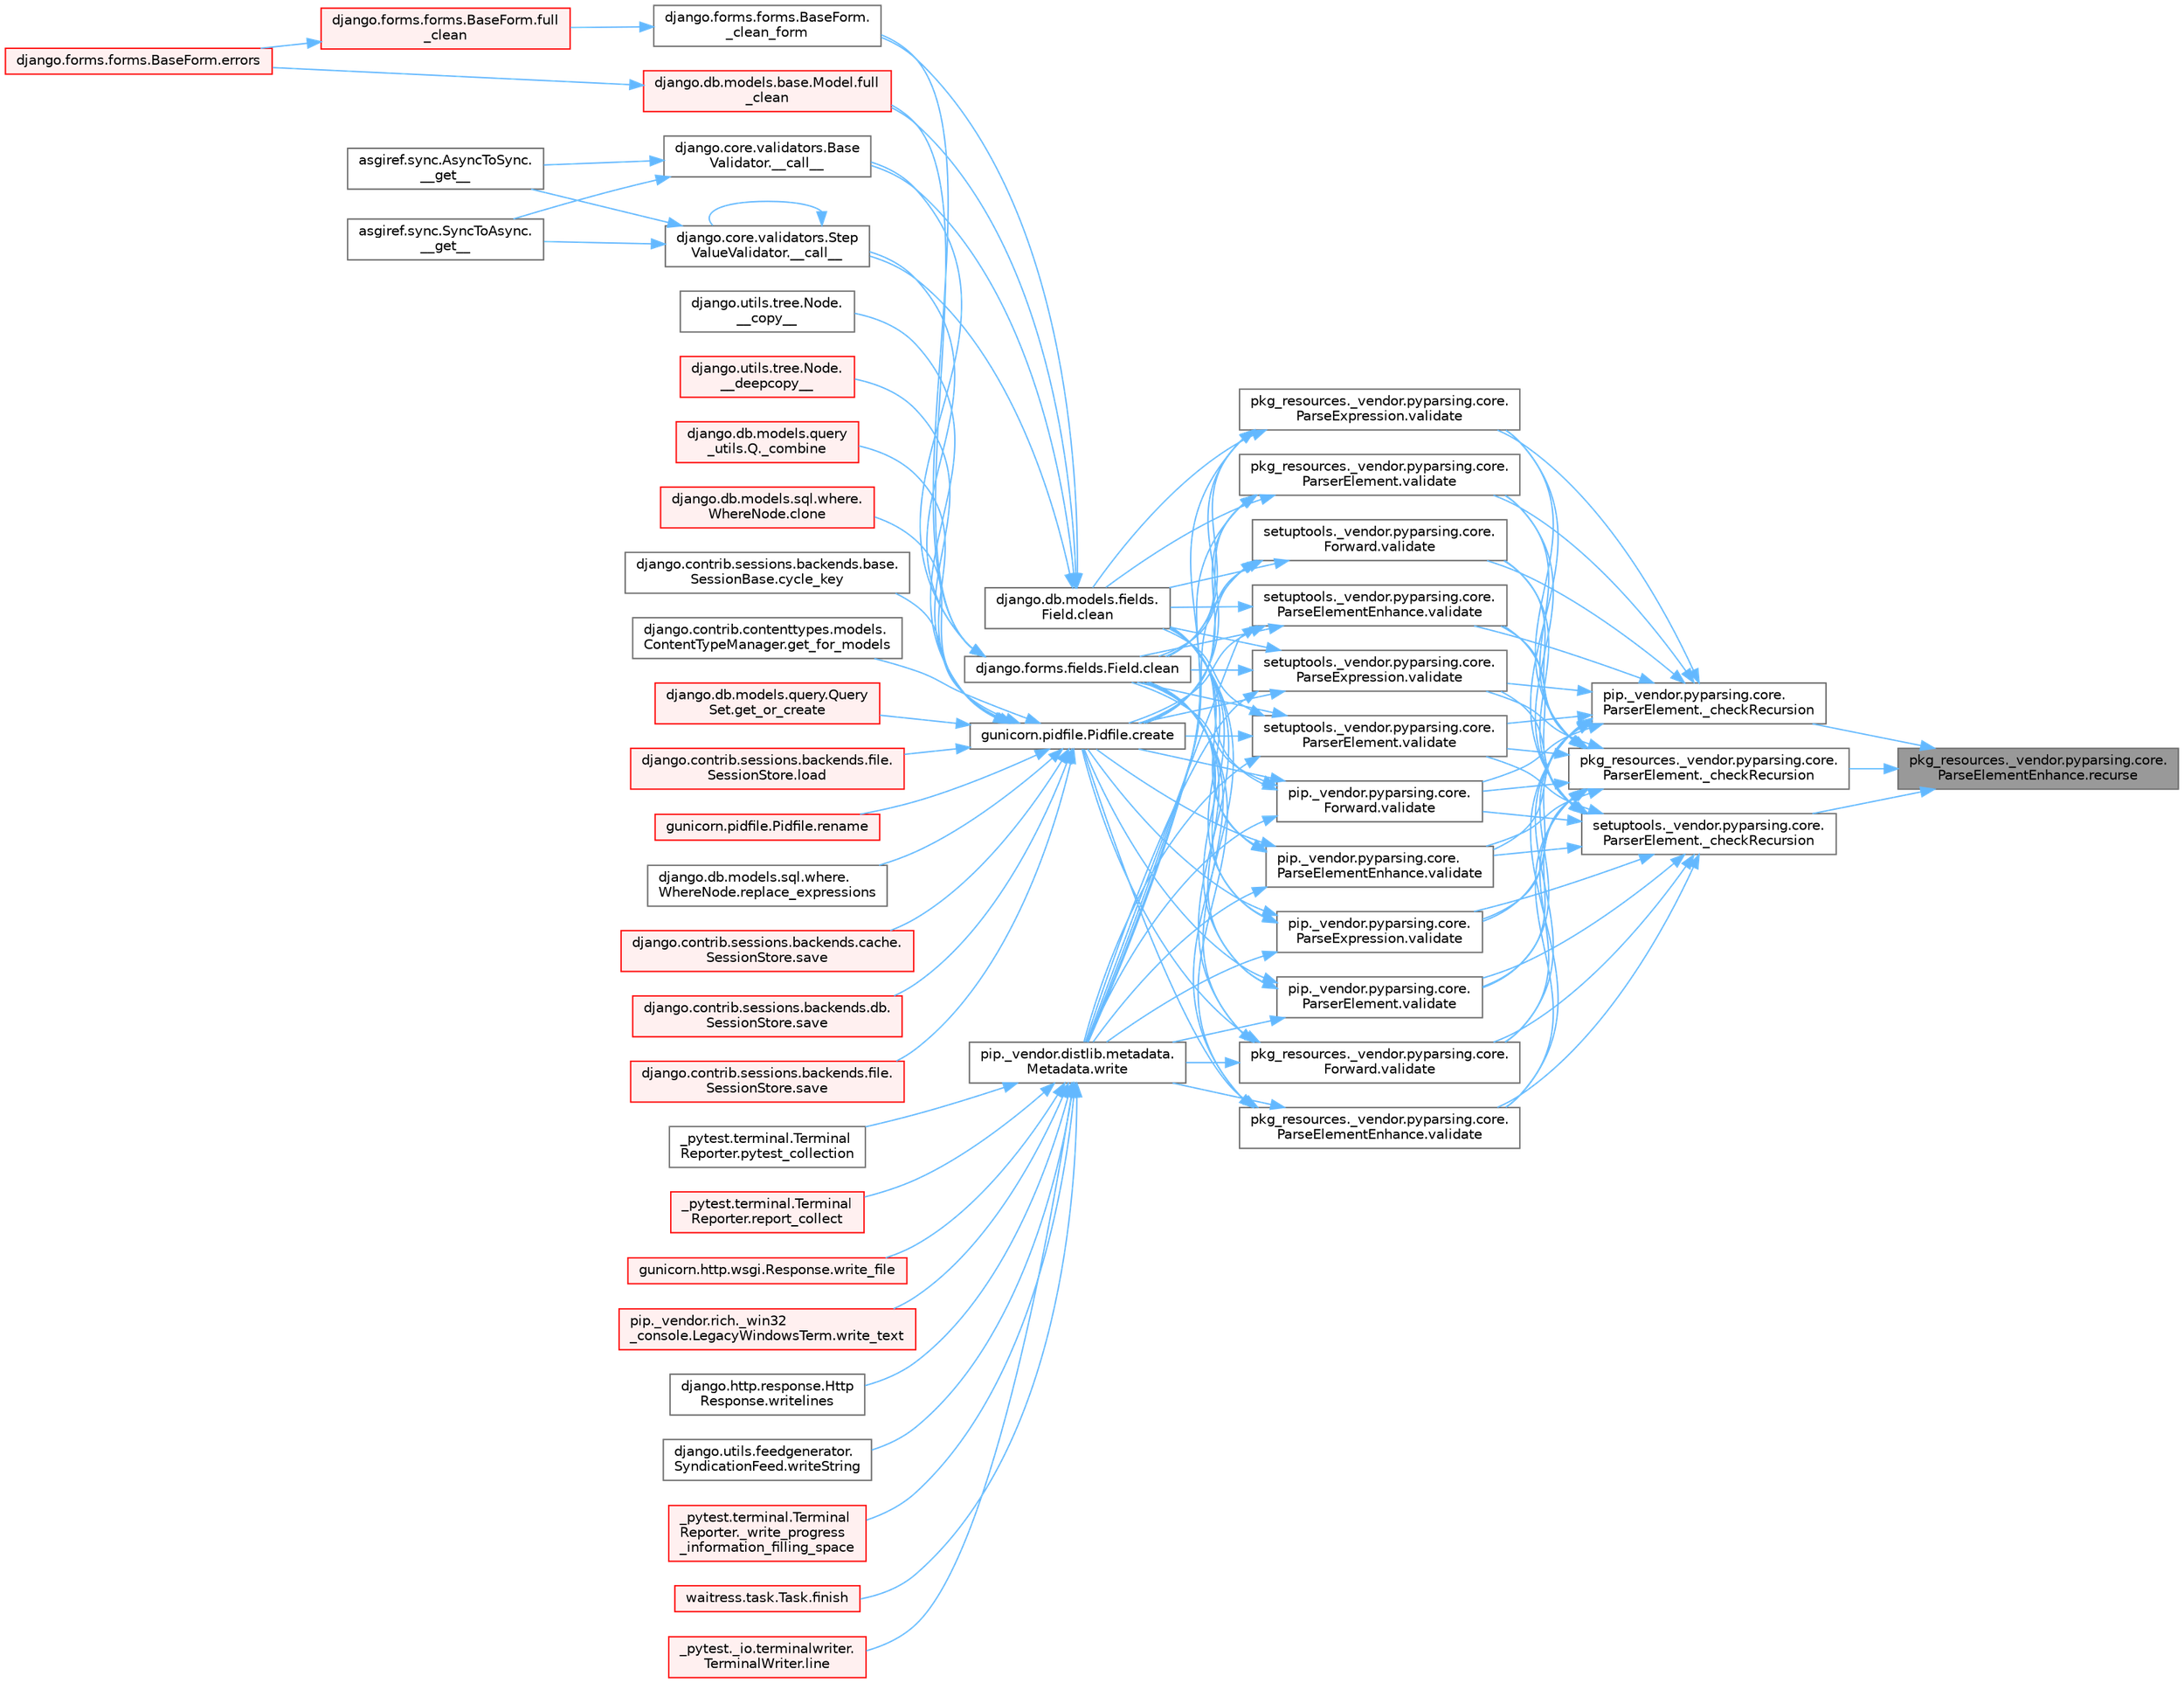 digraph "pkg_resources._vendor.pyparsing.core.ParseElementEnhance.recurse"
{
 // LATEX_PDF_SIZE
  bgcolor="transparent";
  edge [fontname=Helvetica,fontsize=10,labelfontname=Helvetica,labelfontsize=10];
  node [fontname=Helvetica,fontsize=10,shape=box,height=0.2,width=0.4];
  rankdir="RL";
  Node1 [id="Node000001",label="pkg_resources._vendor.pyparsing.core.\lParseElementEnhance.recurse",height=0.2,width=0.4,color="gray40", fillcolor="grey60", style="filled", fontcolor="black",tooltip=" "];
  Node1 -> Node2 [id="edge1_Node000001_Node000002",dir="back",color="steelblue1",style="solid",tooltip=" "];
  Node2 [id="Node000002",label="pip._vendor.pyparsing.core.\lParserElement._checkRecursion",height=0.2,width=0.4,color="grey40", fillcolor="white", style="filled",URL="$classpip_1_1__vendor_1_1pyparsing_1_1core_1_1_parser_element.html#a90488cc9c657d1f45a9fa29f8aad7e73",tooltip=" "];
  Node2 -> Node3 [id="edge2_Node000002_Node000003",dir="back",color="steelblue1",style="solid",tooltip=" "];
  Node3 [id="Node000003",label="pip._vendor.pyparsing.core.\lForward.validate",height=0.2,width=0.4,color="grey40", fillcolor="white", style="filled",URL="$classpip_1_1__vendor_1_1pyparsing_1_1core_1_1_forward.html#a0f28b1d87a4cdc161454f9d3a7d19dea",tooltip=" "];
  Node3 -> Node4 [id="edge3_Node000003_Node000004",dir="back",color="steelblue1",style="solid",tooltip=" "];
  Node4 [id="Node000004",label="django.db.models.fields.\lField.clean",height=0.2,width=0.4,color="grey40", fillcolor="white", style="filled",URL="$classdjango_1_1db_1_1models_1_1fields_1_1_field.html#a4882fa20e9148ee8315b937e9cea41bf",tooltip=" "];
  Node4 -> Node5 [id="edge4_Node000004_Node000005",dir="back",color="steelblue1",style="solid",tooltip=" "];
  Node5 [id="Node000005",label="django.core.validators.Base\lValidator.__call__",height=0.2,width=0.4,color="grey40", fillcolor="white", style="filled",URL="$classdjango_1_1core_1_1validators_1_1_base_validator.html#ac718256582df714e061c6b927e045d12",tooltip=" "];
  Node5 -> Node6 [id="edge5_Node000005_Node000006",dir="back",color="steelblue1",style="solid",tooltip=" "];
  Node6 [id="Node000006",label="asgiref.sync.AsyncToSync.\l__get__",height=0.2,width=0.4,color="grey40", fillcolor="white", style="filled",URL="$classasgiref_1_1sync_1_1_async_to_sync.html#a23e9ef7a73da98dad9e3f4e65846969b",tooltip=" "];
  Node5 -> Node7 [id="edge6_Node000005_Node000007",dir="back",color="steelblue1",style="solid",tooltip=" "];
  Node7 [id="Node000007",label="asgiref.sync.SyncToAsync.\l__get__",height=0.2,width=0.4,color="grey40", fillcolor="white", style="filled",URL="$classasgiref_1_1sync_1_1_sync_to_async.html#aebdfbe3f01079a529fd2f39810597381",tooltip=" "];
  Node4 -> Node8 [id="edge7_Node000004_Node000008",dir="back",color="steelblue1",style="solid",tooltip=" "];
  Node8 [id="Node000008",label="django.core.validators.Step\lValueValidator.__call__",height=0.2,width=0.4,color="grey40", fillcolor="white", style="filled",URL="$classdjango_1_1core_1_1validators_1_1_step_value_validator.html#aebdbf74fe74c5b999350df9c1852714c",tooltip=" "];
  Node8 -> Node8 [id="edge8_Node000008_Node000008",dir="back",color="steelblue1",style="solid",tooltip=" "];
  Node8 -> Node6 [id="edge9_Node000008_Node000006",dir="back",color="steelblue1",style="solid",tooltip=" "];
  Node8 -> Node7 [id="edge10_Node000008_Node000007",dir="back",color="steelblue1",style="solid",tooltip=" "];
  Node4 -> Node9 [id="edge11_Node000004_Node000009",dir="back",color="steelblue1",style="solid",tooltip=" "];
  Node9 [id="Node000009",label="django.forms.forms.BaseForm.\l_clean_form",height=0.2,width=0.4,color="grey40", fillcolor="white", style="filled",URL="$classdjango_1_1forms_1_1forms_1_1_base_form.html#ae5eed108001c1a75985b75174fe23f1f",tooltip=" "];
  Node9 -> Node10 [id="edge12_Node000009_Node000010",dir="back",color="steelblue1",style="solid",tooltip=" "];
  Node10 [id="Node000010",label="django.forms.forms.BaseForm.full\l_clean",height=0.2,width=0.4,color="red", fillcolor="#FFF0F0", style="filled",URL="$classdjango_1_1forms_1_1forms_1_1_base_form.html#a396d2448f658dc84a0f0b473ffaae918",tooltip=" "];
  Node10 -> Node12 [id="edge13_Node000010_Node000012",dir="back",color="steelblue1",style="solid",tooltip=" "];
  Node12 [id="Node000012",label="django.forms.forms.BaseForm.errors",height=0.2,width=0.4,color="red", fillcolor="#FFF0F0", style="filled",URL="$classdjango_1_1forms_1_1forms_1_1_base_form.html#aca47cb75eb6c321d1c429b33eca94d49",tooltip=" "];
  Node4 -> Node596 [id="edge14_Node000004_Node000596",dir="back",color="steelblue1",style="solid",tooltip=" "];
  Node596 [id="Node000596",label="django.db.models.base.Model.full\l_clean",height=0.2,width=0.4,color="red", fillcolor="#FFF0F0", style="filled",URL="$classdjango_1_1db_1_1models_1_1base_1_1_model.html#a2e68bd042bd3e52b086f8838eeaa416f",tooltip=" "];
  Node596 -> Node12 [id="edge15_Node000596_Node000012",dir="back",color="steelblue1",style="solid",tooltip=" "];
  Node3 -> Node595 [id="edge16_Node000003_Node000595",dir="back",color="steelblue1",style="solid",tooltip=" "];
  Node595 [id="Node000595",label="django.forms.fields.Field.clean",height=0.2,width=0.4,color="grey40", fillcolor="white", style="filled",URL="$classdjango_1_1forms_1_1fields_1_1_field.html#aee75acad433887bd31c6f298ebd77195",tooltip=" "];
  Node595 -> Node5 [id="edge17_Node000595_Node000005",dir="back",color="steelblue1",style="solid",tooltip=" "];
  Node595 -> Node8 [id="edge18_Node000595_Node000008",dir="back",color="steelblue1",style="solid",tooltip=" "];
  Node595 -> Node9 [id="edge19_Node000595_Node000009",dir="back",color="steelblue1",style="solid",tooltip=" "];
  Node595 -> Node596 [id="edge20_Node000595_Node000596",dir="back",color="steelblue1",style="solid",tooltip=" "];
  Node3 -> Node1169 [id="edge21_Node000003_Node001169",dir="back",color="steelblue1",style="solid",tooltip=" "];
  Node1169 [id="Node001169",label="gunicorn.pidfile.Pidfile.create",height=0.2,width=0.4,color="grey40", fillcolor="white", style="filled",URL="$classgunicorn_1_1pidfile_1_1_pidfile.html#a739ebe5daa90135eb5ab41ed81b0e31d",tooltip=" "];
  Node1169 -> Node293 [id="edge22_Node001169_Node000293",dir="back",color="steelblue1",style="solid",tooltip=" "];
  Node293 [id="Node000293",label="django.utils.tree.Node.\l__copy__",height=0.2,width=0.4,color="grey40", fillcolor="white", style="filled",URL="$classdjango_1_1utils_1_1tree_1_1_node.html#abae878f6b4500b8b241c23d8fac46e63",tooltip=" "];
  Node1169 -> Node294 [id="edge23_Node001169_Node000294",dir="back",color="steelblue1",style="solid",tooltip=" "];
  Node294 [id="Node000294",label="django.utils.tree.Node.\l__deepcopy__",height=0.2,width=0.4,color="red", fillcolor="#FFF0F0", style="filled",URL="$classdjango_1_1utils_1_1tree_1_1_node.html#a38840c46ded3963808edbeec90765d6b",tooltip=" "];
  Node1169 -> Node141 [id="edge24_Node001169_Node000141",dir="back",color="steelblue1",style="solid",tooltip=" "];
  Node141 [id="Node000141",label="django.db.models.query\l_utils.Q._combine",height=0.2,width=0.4,color="red", fillcolor="#FFF0F0", style="filled",URL="$classdjango_1_1db_1_1models_1_1query__utils_1_1_q.html#ade621b98231b73615e1aa3a726560c55",tooltip=" "];
  Node1169 -> Node515 [id="edge25_Node001169_Node000515",dir="back",color="steelblue1",style="solid",tooltip=" "];
  Node515 [id="Node000515",label="django.db.models.sql.where.\lWhereNode.clone",height=0.2,width=0.4,color="red", fillcolor="#FFF0F0", style="filled",URL="$classdjango_1_1db_1_1models_1_1sql_1_1where_1_1_where_node.html#a0faff63950b774ce4ad391ea1f6b6d2c",tooltip=" "];
  Node1169 -> Node70 [id="edge26_Node001169_Node000070",dir="back",color="steelblue1",style="solid",tooltip=" "];
  Node70 [id="Node000070",label="django.contrib.sessions.backends.base.\lSessionBase.cycle_key",height=0.2,width=0.4,color="grey40", fillcolor="white", style="filled",URL="$classdjango_1_1contrib_1_1sessions_1_1backends_1_1base_1_1_session_base.html#a6955e9bebe4e5b7d463bccfcf9181016",tooltip=" "];
  Node1169 -> Node671 [id="edge27_Node001169_Node000671",dir="back",color="steelblue1",style="solid",tooltip=" "];
  Node671 [id="Node000671",label="django.contrib.contenttypes.models.\lContentTypeManager.get_for_models",height=0.2,width=0.4,color="grey40", fillcolor="white", style="filled",URL="$classdjango_1_1contrib_1_1contenttypes_1_1models_1_1_content_type_manager.html#a541a2e215680799739b6f8c1b19ddda4",tooltip=" "];
  Node1169 -> Node672 [id="edge28_Node001169_Node000672",dir="back",color="steelblue1",style="solid",tooltip=" "];
  Node672 [id="Node000672",label="django.db.models.query.Query\lSet.get_or_create",height=0.2,width=0.4,color="red", fillcolor="#FFF0F0", style="filled",URL="$classdjango_1_1db_1_1models_1_1query_1_1_query_set.html#a0f727927ec4d1b9f3087b831cc911c59",tooltip=" "];
  Node1169 -> Node498 [id="edge29_Node001169_Node000498",dir="back",color="steelblue1",style="solid",tooltip=" "];
  Node498 [id="Node000498",label="django.contrib.sessions.backends.file.\lSessionStore.load",height=0.2,width=0.4,color="red", fillcolor="#FFF0F0", style="filled",URL="$classdjango_1_1contrib_1_1sessions_1_1backends_1_1file_1_1_session_store.html#a408fa63512306fbaa7bbb62742f0295f",tooltip=" "];
  Node1169 -> Node674 [id="edge30_Node001169_Node000674",dir="back",color="steelblue1",style="solid",tooltip=" "];
  Node674 [id="Node000674",label="gunicorn.pidfile.Pidfile.rename",height=0.2,width=0.4,color="red", fillcolor="#FFF0F0", style="filled",URL="$classgunicorn_1_1pidfile_1_1_pidfile.html#af03623bf56b92f594700ba5e5f25bc76",tooltip=" "];
  Node1169 -> Node675 [id="edge31_Node001169_Node000675",dir="back",color="steelblue1",style="solid",tooltip=" "];
  Node675 [id="Node000675",label="django.db.models.sql.where.\lWhereNode.replace_expressions",height=0.2,width=0.4,color="grey40", fillcolor="white", style="filled",URL="$classdjango_1_1db_1_1models_1_1sql_1_1where_1_1_where_node.html#a1cc3580a7f4a51605b52ae4a9653b3ac",tooltip=" "];
  Node1169 -> Node676 [id="edge32_Node001169_Node000676",dir="back",color="steelblue1",style="solid",tooltip=" "];
  Node676 [id="Node000676",label="django.contrib.sessions.backends.cache.\lSessionStore.save",height=0.2,width=0.4,color="red", fillcolor="#FFF0F0", style="filled",URL="$classdjango_1_1contrib_1_1sessions_1_1backends_1_1cache_1_1_session_store.html#a67e81d959c24e3a84b1e755a9a861c53",tooltip=" "];
  Node1169 -> Node287 [id="edge33_Node001169_Node000287",dir="back",color="steelblue1",style="solid",tooltip=" "];
  Node287 [id="Node000287",label="django.contrib.sessions.backends.db.\lSessionStore.save",height=0.2,width=0.4,color="red", fillcolor="#FFF0F0", style="filled",URL="$classdjango_1_1contrib_1_1sessions_1_1backends_1_1db_1_1_session_store.html#a68a6b4f159bd3dc969ec80b34c1622af",tooltip=" "];
  Node1169 -> Node679 [id="edge34_Node001169_Node000679",dir="back",color="steelblue1",style="solid",tooltip=" "];
  Node679 [id="Node000679",label="django.contrib.sessions.backends.file.\lSessionStore.save",height=0.2,width=0.4,color="red", fillcolor="#FFF0F0", style="filled",URL="$classdjango_1_1contrib_1_1sessions_1_1backends_1_1file_1_1_session_store.html#af170f9c112376eb1627509287bf9620f",tooltip=" "];
  Node3 -> Node617 [id="edge35_Node000003_Node000617",dir="back",color="steelblue1",style="solid",tooltip=" "];
  Node617 [id="Node000617",label="pip._vendor.distlib.metadata.\lMetadata.write",height=0.2,width=0.4,color="grey40", fillcolor="white", style="filled",URL="$classpip_1_1__vendor_1_1distlib_1_1metadata_1_1_metadata.html#a1a2c54572ca133a21190923864249820",tooltip=" "];
  Node617 -> Node183 [id="edge36_Node000617_Node000183",dir="back",color="steelblue1",style="solid",tooltip=" "];
  Node183 [id="Node000183",label="_pytest.terminal.Terminal\lReporter._write_progress\l_information_filling_space",height=0.2,width=0.4,color="red", fillcolor="#FFF0F0", style="filled",URL="$class__pytest_1_1terminal_1_1_terminal_reporter.html#a915f19bb955611b65c211c611c4568b1",tooltip=" "];
  Node617 -> Node186 [id="edge37_Node000617_Node000186",dir="back",color="steelblue1",style="solid",tooltip=" "];
  Node186 [id="Node000186",label="waitress.task.Task.finish",height=0.2,width=0.4,color="red", fillcolor="#FFF0F0", style="filled",URL="$classwaitress_1_1task_1_1_task.html#a1e94739ac27e14a159d0e17c6d3e54b2",tooltip=" "];
  Node617 -> Node255 [id="edge38_Node000617_Node000255",dir="back",color="steelblue1",style="solid",tooltip=" "];
  Node255 [id="Node000255",label="_pytest._io.terminalwriter.\lTerminalWriter.line",height=0.2,width=0.4,color="red", fillcolor="#FFF0F0", style="filled",URL="$class__pytest_1_1__io_1_1terminalwriter_1_1_terminal_writer.html#a70c206b6c71b946771673c95d93d5d5a",tooltip=" "];
  Node617 -> Node618 [id="edge39_Node000617_Node000618",dir="back",color="steelblue1",style="solid",tooltip=" "];
  Node618 [id="Node000618",label="_pytest.terminal.Terminal\lReporter.pytest_collection",height=0.2,width=0.4,color="grey40", fillcolor="white", style="filled",URL="$class__pytest_1_1terminal_1_1_terminal_reporter.html#a1c7fd0ed91d4a12bb30c452d893e467f",tooltip=" "];
  Node617 -> Node619 [id="edge40_Node000617_Node000619",dir="back",color="steelblue1",style="solid",tooltip=" "];
  Node619 [id="Node000619",label="_pytest.terminal.Terminal\lReporter.report_collect",height=0.2,width=0.4,color="red", fillcolor="#FFF0F0", style="filled",URL="$class__pytest_1_1terminal_1_1_terminal_reporter.html#a8aaee1238de041e936a2d65c80d5458b",tooltip=" "];
  Node617 -> Node622 [id="edge41_Node000617_Node000622",dir="back",color="steelblue1",style="solid",tooltip=" "];
  Node622 [id="Node000622",label="gunicorn.http.wsgi.Response.write_file",height=0.2,width=0.4,color="red", fillcolor="#FFF0F0", style="filled",URL="$classgunicorn_1_1http_1_1wsgi_1_1_response.html#a469fe7554d4ffcd4dd1497f24d216329",tooltip=" "];
  Node617 -> Node624 [id="edge42_Node000617_Node000624",dir="back",color="steelblue1",style="solid",tooltip=" "];
  Node624 [id="Node000624",label="pip._vendor.rich._win32\l_console.LegacyWindowsTerm.write_text",height=0.2,width=0.4,color="red", fillcolor="#FFF0F0", style="filled",URL="$classpip_1_1__vendor_1_1rich_1_1__win32__console_1_1_legacy_windows_term.html#a285165149598e15cac2caf4d03385612",tooltip=" "];
  Node617 -> Node626 [id="edge43_Node000617_Node000626",dir="back",color="steelblue1",style="solid",tooltip=" "];
  Node626 [id="Node000626",label="django.http.response.Http\lResponse.writelines",height=0.2,width=0.4,color="grey40", fillcolor="white", style="filled",URL="$classdjango_1_1http_1_1response_1_1_http_response.html#aceaa0c2997dfd21c34c44056e7292914",tooltip=" "];
  Node617 -> Node627 [id="edge44_Node000617_Node000627",dir="back",color="steelblue1",style="solid",tooltip=" "];
  Node627 [id="Node000627",label="django.utils.feedgenerator.\lSyndicationFeed.writeString",height=0.2,width=0.4,color="grey40", fillcolor="white", style="filled",URL="$classdjango_1_1utils_1_1feedgenerator_1_1_syndication_feed.html#a78aa2a245467085cb79cdca0dc35f677",tooltip=" "];
  Node2 -> Node3181 [id="edge45_Node000002_Node003181",dir="back",color="steelblue1",style="solid",tooltip=" "];
  Node3181 [id="Node003181",label="pip._vendor.pyparsing.core.\lParseElementEnhance.validate",height=0.2,width=0.4,color="grey40", fillcolor="white", style="filled",URL="$classpip_1_1__vendor_1_1pyparsing_1_1core_1_1_parse_element_enhance.html#ab5be36cf308ea69e5fee2c71090a0096",tooltip=" "];
  Node3181 -> Node4 [id="edge46_Node003181_Node000004",dir="back",color="steelblue1",style="solid",tooltip=" "];
  Node3181 -> Node595 [id="edge47_Node003181_Node000595",dir="back",color="steelblue1",style="solid",tooltip=" "];
  Node3181 -> Node1169 [id="edge48_Node003181_Node001169",dir="back",color="steelblue1",style="solid",tooltip=" "];
  Node3181 -> Node617 [id="edge49_Node003181_Node000617",dir="back",color="steelblue1",style="solid",tooltip=" "];
  Node2 -> Node3182 [id="edge50_Node000002_Node003182",dir="back",color="steelblue1",style="solid",tooltip=" "];
  Node3182 [id="Node003182",label="pip._vendor.pyparsing.core.\lParseExpression.validate",height=0.2,width=0.4,color="grey40", fillcolor="white", style="filled",URL="$classpip_1_1__vendor_1_1pyparsing_1_1core_1_1_parse_expression.html#a8be401f012c711d650f863e016b97c4a",tooltip=" "];
  Node3182 -> Node4 [id="edge51_Node003182_Node000004",dir="back",color="steelblue1",style="solid",tooltip=" "];
  Node3182 -> Node595 [id="edge52_Node003182_Node000595",dir="back",color="steelblue1",style="solid",tooltip=" "];
  Node3182 -> Node1169 [id="edge53_Node003182_Node001169",dir="back",color="steelblue1",style="solid",tooltip=" "];
  Node3182 -> Node617 [id="edge54_Node003182_Node000617",dir="back",color="steelblue1",style="solid",tooltip=" "];
  Node2 -> Node3183 [id="edge55_Node000002_Node003183",dir="back",color="steelblue1",style="solid",tooltip=" "];
  Node3183 [id="Node003183",label="pip._vendor.pyparsing.core.\lParserElement.validate",height=0.2,width=0.4,color="grey40", fillcolor="white", style="filled",URL="$classpip_1_1__vendor_1_1pyparsing_1_1core_1_1_parser_element.html#afc266ca344dfebdf3a4e745d49d485e3",tooltip=" "];
  Node3183 -> Node4 [id="edge56_Node003183_Node000004",dir="back",color="steelblue1",style="solid",tooltip=" "];
  Node3183 -> Node595 [id="edge57_Node003183_Node000595",dir="back",color="steelblue1",style="solid",tooltip=" "];
  Node3183 -> Node1169 [id="edge58_Node003183_Node001169",dir="back",color="steelblue1",style="solid",tooltip=" "];
  Node3183 -> Node617 [id="edge59_Node003183_Node000617",dir="back",color="steelblue1",style="solid",tooltip=" "];
  Node2 -> Node3184 [id="edge60_Node000002_Node003184",dir="back",color="steelblue1",style="solid",tooltip=" "];
  Node3184 [id="Node003184",label="pkg_resources._vendor.pyparsing.core.\lForward.validate",height=0.2,width=0.4,color="grey40", fillcolor="white", style="filled",URL="$classpkg__resources_1_1__vendor_1_1pyparsing_1_1core_1_1_forward.html#a41d4ed286f4253d8f35474781859dd0a",tooltip=" "];
  Node3184 -> Node4 [id="edge61_Node003184_Node000004",dir="back",color="steelblue1",style="solid",tooltip=" "];
  Node3184 -> Node595 [id="edge62_Node003184_Node000595",dir="back",color="steelblue1",style="solid",tooltip=" "];
  Node3184 -> Node1169 [id="edge63_Node003184_Node001169",dir="back",color="steelblue1",style="solid",tooltip=" "];
  Node3184 -> Node617 [id="edge64_Node003184_Node000617",dir="back",color="steelblue1",style="solid",tooltip=" "];
  Node2 -> Node3185 [id="edge65_Node000002_Node003185",dir="back",color="steelblue1",style="solid",tooltip=" "];
  Node3185 [id="Node003185",label="pkg_resources._vendor.pyparsing.core.\lParseElementEnhance.validate",height=0.2,width=0.4,color="grey40", fillcolor="white", style="filled",URL="$classpkg__resources_1_1__vendor_1_1pyparsing_1_1core_1_1_parse_element_enhance.html#a3dbe6297c10f82fc0b3f31644e9f9fcf",tooltip=" "];
  Node3185 -> Node4 [id="edge66_Node003185_Node000004",dir="back",color="steelblue1",style="solid",tooltip=" "];
  Node3185 -> Node595 [id="edge67_Node003185_Node000595",dir="back",color="steelblue1",style="solid",tooltip=" "];
  Node3185 -> Node1169 [id="edge68_Node003185_Node001169",dir="back",color="steelblue1",style="solid",tooltip=" "];
  Node3185 -> Node617 [id="edge69_Node003185_Node000617",dir="back",color="steelblue1",style="solid",tooltip=" "];
  Node2 -> Node3186 [id="edge70_Node000002_Node003186",dir="back",color="steelblue1",style="solid",tooltip=" "];
  Node3186 [id="Node003186",label="pkg_resources._vendor.pyparsing.core.\lParseExpression.validate",height=0.2,width=0.4,color="grey40", fillcolor="white", style="filled",URL="$classpkg__resources_1_1__vendor_1_1pyparsing_1_1core_1_1_parse_expression.html#adf93e55790582847b0ffb11c9872eabe",tooltip=" "];
  Node3186 -> Node4 [id="edge71_Node003186_Node000004",dir="back",color="steelblue1",style="solid",tooltip=" "];
  Node3186 -> Node595 [id="edge72_Node003186_Node000595",dir="back",color="steelblue1",style="solid",tooltip=" "];
  Node3186 -> Node1169 [id="edge73_Node003186_Node001169",dir="back",color="steelblue1",style="solid",tooltip=" "];
  Node3186 -> Node617 [id="edge74_Node003186_Node000617",dir="back",color="steelblue1",style="solid",tooltip=" "];
  Node2 -> Node3187 [id="edge75_Node000002_Node003187",dir="back",color="steelblue1",style="solid",tooltip=" "];
  Node3187 [id="Node003187",label="pkg_resources._vendor.pyparsing.core.\lParserElement.validate",height=0.2,width=0.4,color="grey40", fillcolor="white", style="filled",URL="$classpkg__resources_1_1__vendor_1_1pyparsing_1_1core_1_1_parser_element.html#ab4412d963b7f5ead3afc8b8c5a4c997e",tooltip=" "];
  Node3187 -> Node4 [id="edge76_Node003187_Node000004",dir="back",color="steelblue1",style="solid",tooltip=" "];
  Node3187 -> Node595 [id="edge77_Node003187_Node000595",dir="back",color="steelblue1",style="solid",tooltip=" "];
  Node3187 -> Node1169 [id="edge78_Node003187_Node001169",dir="back",color="steelblue1",style="solid",tooltip=" "];
  Node3187 -> Node617 [id="edge79_Node003187_Node000617",dir="back",color="steelblue1",style="solid",tooltip=" "];
  Node2 -> Node3188 [id="edge80_Node000002_Node003188",dir="back",color="steelblue1",style="solid",tooltip=" "];
  Node3188 [id="Node003188",label="setuptools._vendor.pyparsing.core.\lForward.validate",height=0.2,width=0.4,color="grey40", fillcolor="white", style="filled",URL="$classsetuptools_1_1__vendor_1_1pyparsing_1_1core_1_1_forward.html#afc6ce5ddaa0089775b7299cc54bef25c",tooltip=" "];
  Node3188 -> Node4 [id="edge81_Node003188_Node000004",dir="back",color="steelblue1",style="solid",tooltip=" "];
  Node3188 -> Node595 [id="edge82_Node003188_Node000595",dir="back",color="steelblue1",style="solid",tooltip=" "];
  Node3188 -> Node1169 [id="edge83_Node003188_Node001169",dir="back",color="steelblue1",style="solid",tooltip=" "];
  Node3188 -> Node617 [id="edge84_Node003188_Node000617",dir="back",color="steelblue1",style="solid",tooltip=" "];
  Node2 -> Node3189 [id="edge85_Node000002_Node003189",dir="back",color="steelblue1",style="solid",tooltip=" "];
  Node3189 [id="Node003189",label="setuptools._vendor.pyparsing.core.\lParseElementEnhance.validate",height=0.2,width=0.4,color="grey40", fillcolor="white", style="filled",URL="$classsetuptools_1_1__vendor_1_1pyparsing_1_1core_1_1_parse_element_enhance.html#ae97ec4db3be4e32d13c654fff641fe8a",tooltip=" "];
  Node3189 -> Node4 [id="edge86_Node003189_Node000004",dir="back",color="steelblue1",style="solid",tooltip=" "];
  Node3189 -> Node595 [id="edge87_Node003189_Node000595",dir="back",color="steelblue1",style="solid",tooltip=" "];
  Node3189 -> Node1169 [id="edge88_Node003189_Node001169",dir="back",color="steelblue1",style="solid",tooltip=" "];
  Node3189 -> Node617 [id="edge89_Node003189_Node000617",dir="back",color="steelblue1",style="solid",tooltip=" "];
  Node2 -> Node3190 [id="edge90_Node000002_Node003190",dir="back",color="steelblue1",style="solid",tooltip=" "];
  Node3190 [id="Node003190",label="setuptools._vendor.pyparsing.core.\lParseExpression.validate",height=0.2,width=0.4,color="grey40", fillcolor="white", style="filled",URL="$classsetuptools_1_1__vendor_1_1pyparsing_1_1core_1_1_parse_expression.html#a91a8e0f09cdd55fae0e1c284df915fc3",tooltip=" "];
  Node3190 -> Node4 [id="edge91_Node003190_Node000004",dir="back",color="steelblue1",style="solid",tooltip=" "];
  Node3190 -> Node595 [id="edge92_Node003190_Node000595",dir="back",color="steelblue1",style="solid",tooltip=" "];
  Node3190 -> Node1169 [id="edge93_Node003190_Node001169",dir="back",color="steelblue1",style="solid",tooltip=" "];
  Node3190 -> Node617 [id="edge94_Node003190_Node000617",dir="back",color="steelblue1",style="solid",tooltip=" "];
  Node2 -> Node3191 [id="edge95_Node000002_Node003191",dir="back",color="steelblue1",style="solid",tooltip=" "];
  Node3191 [id="Node003191",label="setuptools._vendor.pyparsing.core.\lParserElement.validate",height=0.2,width=0.4,color="grey40", fillcolor="white", style="filled",URL="$classsetuptools_1_1__vendor_1_1pyparsing_1_1core_1_1_parser_element.html#a9408e9b904e9cb0e2ac0bf81fcd23356",tooltip=" "];
  Node3191 -> Node4 [id="edge96_Node003191_Node000004",dir="back",color="steelblue1",style="solid",tooltip=" "];
  Node3191 -> Node595 [id="edge97_Node003191_Node000595",dir="back",color="steelblue1",style="solid",tooltip=" "];
  Node3191 -> Node1169 [id="edge98_Node003191_Node001169",dir="back",color="steelblue1",style="solid",tooltip=" "];
  Node3191 -> Node617 [id="edge99_Node003191_Node000617",dir="back",color="steelblue1",style="solid",tooltip=" "];
  Node1 -> Node3192 [id="edge100_Node000001_Node003192",dir="back",color="steelblue1",style="solid",tooltip=" "];
  Node3192 [id="Node003192",label="pkg_resources._vendor.pyparsing.core.\lParserElement._checkRecursion",height=0.2,width=0.4,color="grey40", fillcolor="white", style="filled",URL="$classpkg__resources_1_1__vendor_1_1pyparsing_1_1core_1_1_parser_element.html#a365b2fd05241681d6cb25b0ab1653af7",tooltip=" "];
  Node3192 -> Node3 [id="edge101_Node003192_Node000003",dir="back",color="steelblue1",style="solid",tooltip=" "];
  Node3192 -> Node3181 [id="edge102_Node003192_Node003181",dir="back",color="steelblue1",style="solid",tooltip=" "];
  Node3192 -> Node3182 [id="edge103_Node003192_Node003182",dir="back",color="steelblue1",style="solid",tooltip=" "];
  Node3192 -> Node3183 [id="edge104_Node003192_Node003183",dir="back",color="steelblue1",style="solid",tooltip=" "];
  Node3192 -> Node3184 [id="edge105_Node003192_Node003184",dir="back",color="steelblue1",style="solid",tooltip=" "];
  Node3192 -> Node3185 [id="edge106_Node003192_Node003185",dir="back",color="steelblue1",style="solid",tooltip=" "];
  Node3192 -> Node3186 [id="edge107_Node003192_Node003186",dir="back",color="steelblue1",style="solid",tooltip=" "];
  Node3192 -> Node3187 [id="edge108_Node003192_Node003187",dir="back",color="steelblue1",style="solid",tooltip=" "];
  Node3192 -> Node3188 [id="edge109_Node003192_Node003188",dir="back",color="steelblue1",style="solid",tooltip=" "];
  Node3192 -> Node3189 [id="edge110_Node003192_Node003189",dir="back",color="steelblue1",style="solid",tooltip=" "];
  Node3192 -> Node3190 [id="edge111_Node003192_Node003190",dir="back",color="steelblue1",style="solid",tooltip=" "];
  Node3192 -> Node3191 [id="edge112_Node003192_Node003191",dir="back",color="steelblue1",style="solid",tooltip=" "];
  Node1 -> Node3193 [id="edge113_Node000001_Node003193",dir="back",color="steelblue1",style="solid",tooltip=" "];
  Node3193 [id="Node003193",label="setuptools._vendor.pyparsing.core.\lParserElement._checkRecursion",height=0.2,width=0.4,color="grey40", fillcolor="white", style="filled",URL="$classsetuptools_1_1__vendor_1_1pyparsing_1_1core_1_1_parser_element.html#a120fce5fb37a9a002bd9a13a04e34ff6",tooltip=" "];
  Node3193 -> Node3 [id="edge114_Node003193_Node000003",dir="back",color="steelblue1",style="solid",tooltip=" "];
  Node3193 -> Node3181 [id="edge115_Node003193_Node003181",dir="back",color="steelblue1",style="solid",tooltip=" "];
  Node3193 -> Node3182 [id="edge116_Node003193_Node003182",dir="back",color="steelblue1",style="solid",tooltip=" "];
  Node3193 -> Node3183 [id="edge117_Node003193_Node003183",dir="back",color="steelblue1",style="solid",tooltip=" "];
  Node3193 -> Node3184 [id="edge118_Node003193_Node003184",dir="back",color="steelblue1",style="solid",tooltip=" "];
  Node3193 -> Node3185 [id="edge119_Node003193_Node003185",dir="back",color="steelblue1",style="solid",tooltip=" "];
  Node3193 -> Node3186 [id="edge120_Node003193_Node003186",dir="back",color="steelblue1",style="solid",tooltip=" "];
  Node3193 -> Node3187 [id="edge121_Node003193_Node003187",dir="back",color="steelblue1",style="solid",tooltip=" "];
  Node3193 -> Node3188 [id="edge122_Node003193_Node003188",dir="back",color="steelblue1",style="solid",tooltip=" "];
  Node3193 -> Node3189 [id="edge123_Node003193_Node003189",dir="back",color="steelblue1",style="solid",tooltip=" "];
  Node3193 -> Node3190 [id="edge124_Node003193_Node003190",dir="back",color="steelblue1",style="solid",tooltip=" "];
  Node3193 -> Node3191 [id="edge125_Node003193_Node003191",dir="back",color="steelblue1",style="solid",tooltip=" "];
}

